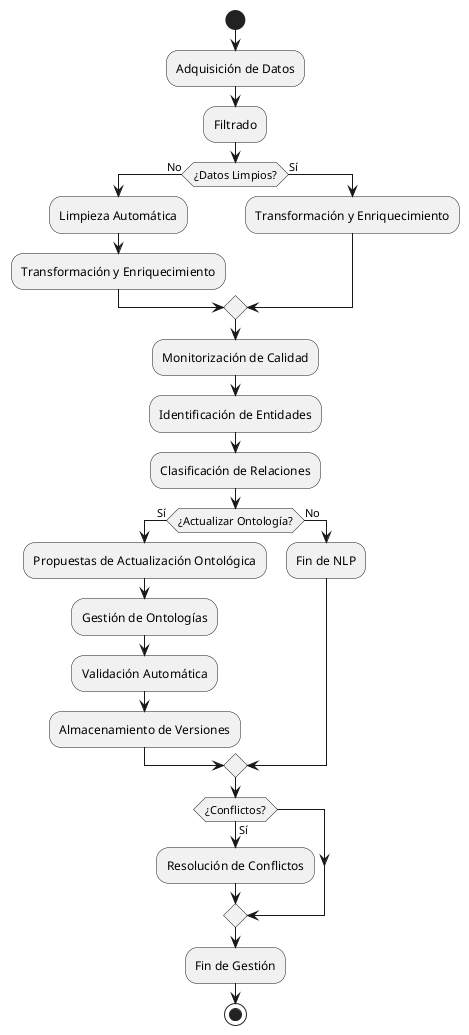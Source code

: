 @startuml
start

:Adquisición de Datos;
:Filtrado;

if (¿Datos Limpios?) then (No)
  :Limpieza Automática;
  :Transformación y Enriquecimiento;
else (Sí)
  :Transformación y Enriquecimiento;
endif

:Monitorización de Calidad;
:Identificación de Entidades;
:Clasificación de Relaciones;

if (¿Actualizar Ontología?) then (Sí)
  :Propuestas de Actualización Ontológica;
  :Gestión de Ontologías;
  :Validación Automática;
  :Almacenamiento de Versiones;
else (No)
  :Fin de NLP;
endif

if (¿Conflictos?) then (Sí)
  :Resolución de Conflictos;
endif

:Fin de Gestión;

stop
@enduml